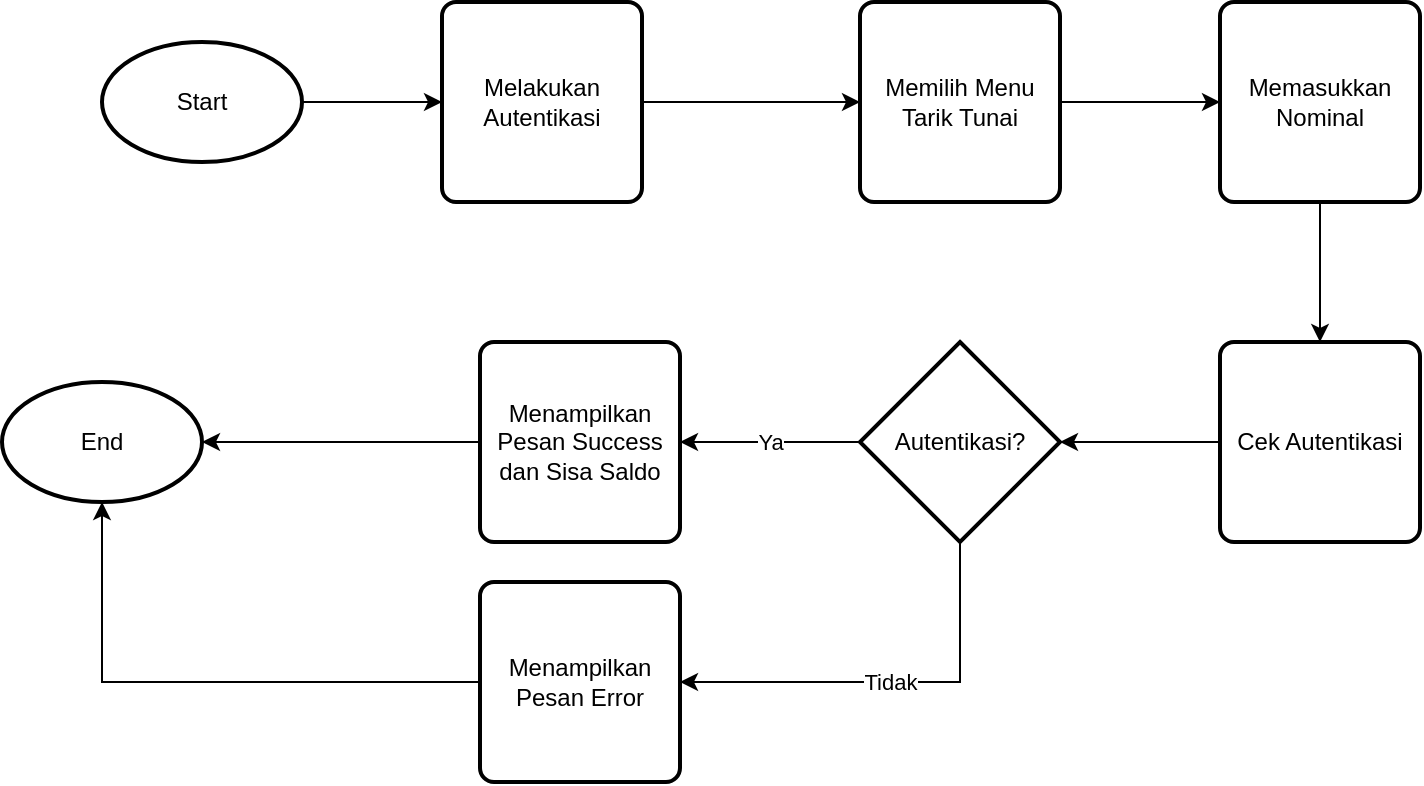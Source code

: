 <mxfile pages="1" version="11.2.8" type="device"><diagram name="Page-1" id="8ce9d11a-91a2-4d17-14d8-a56ed91bf033"><mxGraphModel dx="1426" dy="782" grid="1" gridSize="10" guides="1" tooltips="1" connect="1" arrows="1" fold="1" page="1" pageScale="1" pageWidth="1100" pageHeight="850" background="#ffffff" math="0" shadow="0"><root><mxCell id="0"/><mxCell id="1" parent="0"/><mxCell id="39A4AxSWUXQRfEwCBb4n-7" value="" style="edgeStyle=orthogonalEdgeStyle;rounded=0;orthogonalLoop=1;jettySize=auto;html=1;" parent="1" source="39A4AxSWUXQRfEwCBb4n-2" target="39A4AxSWUXQRfEwCBb4n-6" edge="1"><mxGeometry relative="1" as="geometry"/></mxCell><mxCell id="39A4AxSWUXQRfEwCBb4n-2" value="Start" style="strokeWidth=2;html=1;shape=mxgraph.flowchart.start_1;whiteSpace=wrap;" parent="1" vertex="1"><mxGeometry x="171" y="450" width="100" height="60" as="geometry"/></mxCell><mxCell id="39A4AxSWUXQRfEwCBb4n-3" value="End" style="strokeWidth=2;html=1;shape=mxgraph.flowchart.start_1;whiteSpace=wrap;" parent="1" vertex="1"><mxGeometry x="121" y="620" width="100" height="60" as="geometry"/></mxCell><mxCell id="1voUpeOj4JcQ44dSZxyV-2" style="edgeStyle=orthogonalEdgeStyle;rounded=0;orthogonalLoop=1;jettySize=auto;html=1;" edge="1" parent="1" source="39A4AxSWUXQRfEwCBb4n-6" target="39A4AxSWUXQRfEwCBb4n-11"><mxGeometry relative="1" as="geometry"/></mxCell><mxCell id="39A4AxSWUXQRfEwCBb4n-6" value="Melakukan Autentikasi" style="rounded=1;whiteSpace=wrap;html=1;absoluteArcSize=1;arcSize=14;strokeWidth=2;" parent="1" vertex="1"><mxGeometry x="341" y="430" width="100" height="100" as="geometry"/></mxCell><mxCell id="39A4AxSWUXQRfEwCBb4n-14" value="" style="edgeStyle=orthogonalEdgeStyle;rounded=0;orthogonalLoop=1;jettySize=auto;html=1;" parent="1" source="39A4AxSWUXQRfEwCBb4n-11" target="39A4AxSWUXQRfEwCBb4n-13" edge="1"><mxGeometry relative="1" as="geometry"/></mxCell><mxCell id="39A4AxSWUXQRfEwCBb4n-11" value="Memilih Menu Tarik Tunai" style="rounded=1;whiteSpace=wrap;html=1;absoluteArcSize=1;arcSize=14;strokeWidth=2;" parent="1" vertex="1"><mxGeometry x="550" y="430" width="100" height="100" as="geometry"/></mxCell><mxCell id="39A4AxSWUXQRfEwCBb4n-32" value="" style="edgeStyle=orthogonalEdgeStyle;rounded=0;orthogonalLoop=1;jettySize=auto;html=1;" parent="1" source="39A4AxSWUXQRfEwCBb4n-13" target="39A4AxSWUXQRfEwCBb4n-31" edge="1"><mxGeometry relative="1" as="geometry"/></mxCell><mxCell id="39A4AxSWUXQRfEwCBb4n-13" value="Memasukkan Nominal" style="rounded=1;whiteSpace=wrap;html=1;absoluteArcSize=1;arcSize=14;strokeWidth=2;" parent="1" vertex="1"><mxGeometry x="730" y="430" width="100" height="100" as="geometry"/></mxCell><mxCell id="39A4AxSWUXQRfEwCBb4n-33" style="edgeStyle=orthogonalEdgeStyle;rounded=0;orthogonalLoop=1;jettySize=auto;html=1;entryX=1;entryY=0.5;entryDx=0;entryDy=0;entryPerimeter=0;" parent="1" source="39A4AxSWUXQRfEwCBb4n-31" target="39A4AxSWUXQRfEwCBb4n-19" edge="1"><mxGeometry relative="1" as="geometry"/></mxCell><mxCell id="39A4AxSWUXQRfEwCBb4n-31" value="Cek Autentikasi" style="rounded=1;whiteSpace=wrap;html=1;absoluteArcSize=1;arcSize=14;strokeWidth=2;" parent="1" vertex="1"><mxGeometry x="730" y="600" width="100" height="100" as="geometry"/></mxCell><mxCell id="39A4AxSWUXQRfEwCBb4n-21" value="Ya&lt;br&gt;" style="edgeStyle=orthogonalEdgeStyle;rounded=0;orthogonalLoop=1;jettySize=auto;html=1;entryX=1;entryY=0.5;entryDx=0;entryDy=0;" parent="1" source="39A4AxSWUXQRfEwCBb4n-19" target="39A4AxSWUXQRfEwCBb4n-23" edge="1"><mxGeometry relative="1" as="geometry"><mxPoint x="650" y="660" as="targetPoint"/></mxGeometry></mxCell><mxCell id="39A4AxSWUXQRfEwCBb4n-25" value="Tidak" style="edgeStyle=orthogonalEdgeStyle;rounded=0;orthogonalLoop=1;jettySize=auto;html=1;entryX=1;entryY=0.5;entryDx=0;entryDy=0;exitX=0.5;exitY=1;exitDx=0;exitDy=0;exitPerimeter=0;" parent="1" source="39A4AxSWUXQRfEwCBb4n-19" target="39A4AxSWUXQRfEwCBb4n-26" edge="1"><mxGeometry relative="1" as="geometry"><mxPoint x="780" y="790" as="targetPoint"/><Array as="points"><mxPoint x="600" y="770"/></Array></mxGeometry></mxCell><mxCell id="39A4AxSWUXQRfEwCBb4n-19" value="Autentikasi?" style="strokeWidth=2;html=1;shape=mxgraph.flowchart.decision;whiteSpace=wrap;" parent="1" vertex="1"><mxGeometry x="550" y="600" width="100" height="100" as="geometry"/></mxCell><mxCell id="39A4AxSWUXQRfEwCBb4n-28" value="" style="edgeStyle=orthogonalEdgeStyle;rounded=0;orthogonalLoop=1;jettySize=auto;html=1;entryX=1;entryY=0.5;entryDx=0;entryDy=0;entryPerimeter=0;" parent="1" source="39A4AxSWUXQRfEwCBb4n-23" target="39A4AxSWUXQRfEwCBb4n-3" edge="1"><mxGeometry relative="1" as="geometry"><mxPoint x="470" y="660" as="targetPoint"/></mxGeometry></mxCell><mxCell id="39A4AxSWUXQRfEwCBb4n-23" value="Menampilkan Pesan Success dan Sisa Saldo" style="rounded=1;whiteSpace=wrap;html=1;absoluteArcSize=1;arcSize=14;strokeWidth=2;" parent="1" vertex="1"><mxGeometry x="360" y="600" width="100" height="100" as="geometry"/></mxCell><mxCell id="39A4AxSWUXQRfEwCBb4n-30" style="edgeStyle=orthogonalEdgeStyle;rounded=0;orthogonalLoop=1;jettySize=auto;html=1;exitX=0;exitY=0.5;exitDx=0;exitDy=0;entryX=0.5;entryY=1;entryDx=0;entryDy=0;entryPerimeter=0;" parent="1" source="39A4AxSWUXQRfEwCBb4n-26" target="39A4AxSWUXQRfEwCBb4n-3" edge="1"><mxGeometry relative="1" as="geometry"/></mxCell><mxCell id="39A4AxSWUXQRfEwCBb4n-26" value="Menampilkan Pesan Error" style="rounded=1;whiteSpace=wrap;html=1;absoluteArcSize=1;arcSize=14;strokeWidth=2;" parent="1" vertex="1"><mxGeometry x="360" y="720" width="100" height="100" as="geometry"/></mxCell></root></mxGraphModel></diagram></mxfile>